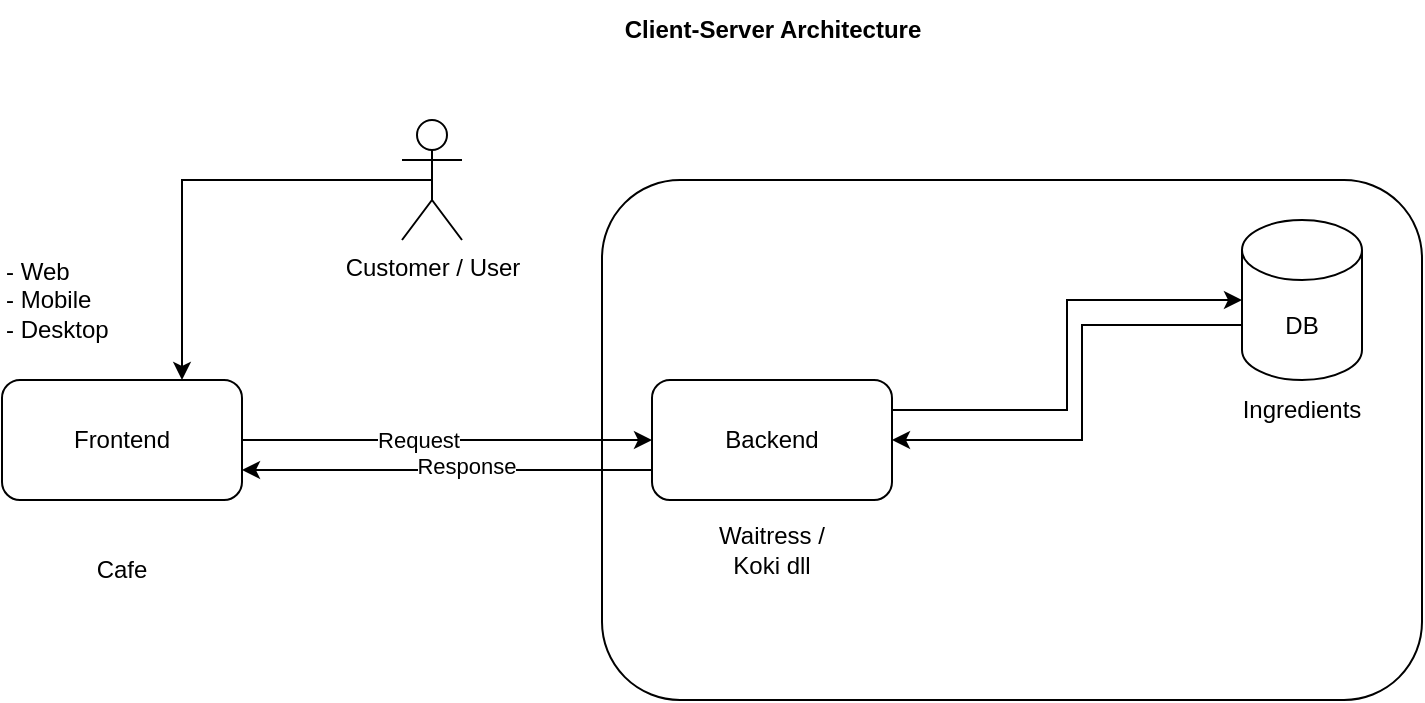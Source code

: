 <mxfile version="21.6.8" type="device" pages="2">
  <diagram name="FE &amp; BE" id="x-XDlGcgzB11st1gMozg">
    <mxGraphModel dx="1147" dy="726" grid="1" gridSize="10" guides="1" tooltips="1" connect="1" arrows="1" fold="1" page="1" pageScale="1" pageWidth="850" pageHeight="1100" math="0" shadow="0">
      <root>
        <mxCell id="0" />
        <mxCell id="1" parent="0" />
        <mxCell id="jIfLZUCAcS9h326prhcA-20" value="" style="rounded=1;whiteSpace=wrap;html=1;" vertex="1" parent="1">
          <mxGeometry x="340" y="140" width="410" height="260" as="geometry" />
        </mxCell>
        <mxCell id="jIfLZUCAcS9h326prhcA-12" style="edgeStyle=orthogonalEdgeStyle;rounded=0;orthogonalLoop=1;jettySize=auto;html=1;exitX=1;exitY=0.25;exitDx=0;exitDy=0;" edge="1" parent="1" source="jIfLZUCAcS9h326prhcA-1" target="jIfLZUCAcS9h326prhcA-8">
          <mxGeometry relative="1" as="geometry" />
        </mxCell>
        <mxCell id="jIfLZUCAcS9h326prhcA-14" style="edgeStyle=orthogonalEdgeStyle;rounded=0;orthogonalLoop=1;jettySize=auto;html=1;exitX=0;exitY=0.75;exitDx=0;exitDy=0;entryX=1;entryY=0.75;entryDx=0;entryDy=0;" edge="1" parent="1" source="jIfLZUCAcS9h326prhcA-1" target="jIfLZUCAcS9h326prhcA-2">
          <mxGeometry relative="1" as="geometry" />
        </mxCell>
        <mxCell id="jIfLZUCAcS9h326prhcA-15" value="Response" style="edgeLabel;html=1;align=center;verticalAlign=middle;resizable=0;points=[];" vertex="1" connectable="0" parent="jIfLZUCAcS9h326prhcA-14">
          <mxGeometry x="-0.087" y="-2" relative="1" as="geometry">
            <mxPoint as="offset" />
          </mxGeometry>
        </mxCell>
        <mxCell id="jIfLZUCAcS9h326prhcA-1" value="Backend" style="rounded=1;whiteSpace=wrap;html=1;" vertex="1" parent="1">
          <mxGeometry x="365" y="240" width="120" height="60" as="geometry" />
        </mxCell>
        <mxCell id="jIfLZUCAcS9h326prhcA-6" style="edgeStyle=orthogonalEdgeStyle;rounded=0;orthogonalLoop=1;jettySize=auto;html=1;exitX=1;exitY=0.5;exitDx=0;exitDy=0;" edge="1" parent="1" source="jIfLZUCAcS9h326prhcA-2" target="jIfLZUCAcS9h326prhcA-1">
          <mxGeometry relative="1" as="geometry" />
        </mxCell>
        <mxCell id="jIfLZUCAcS9h326prhcA-7" value="Request" style="edgeLabel;html=1;align=center;verticalAlign=middle;resizable=0;points=[];" vertex="1" connectable="0" parent="jIfLZUCAcS9h326prhcA-6">
          <mxGeometry x="-0.147" relative="1" as="geometry">
            <mxPoint as="offset" />
          </mxGeometry>
        </mxCell>
        <mxCell id="jIfLZUCAcS9h326prhcA-2" value="Frontend" style="rounded=1;whiteSpace=wrap;html=1;" vertex="1" parent="1">
          <mxGeometry x="40" y="240" width="120" height="60" as="geometry" />
        </mxCell>
        <mxCell id="jIfLZUCAcS9h326prhcA-3" value="- Web&lt;br&gt;- Mobile&lt;br&gt;- Desktop" style="text;html=1;strokeColor=none;fillColor=none;align=left;verticalAlign=middle;whiteSpace=wrap;rounded=0;" vertex="1" parent="1">
          <mxGeometry x="40" y="170" width="120" height="60" as="geometry" />
        </mxCell>
        <mxCell id="jIfLZUCAcS9h326prhcA-4" value="Cafe" style="text;html=1;strokeColor=none;fillColor=none;align=center;verticalAlign=middle;whiteSpace=wrap;rounded=0;" vertex="1" parent="1">
          <mxGeometry x="70" y="320" width="60" height="30" as="geometry" />
        </mxCell>
        <mxCell id="jIfLZUCAcS9h326prhcA-5" value="Waitress / Koki dll" style="text;html=1;strokeColor=none;fillColor=none;align=center;verticalAlign=middle;whiteSpace=wrap;rounded=0;" vertex="1" parent="1">
          <mxGeometry x="395" y="310" width="60" height="30" as="geometry" />
        </mxCell>
        <mxCell id="jIfLZUCAcS9h326prhcA-13" style="edgeStyle=orthogonalEdgeStyle;rounded=0;orthogonalLoop=1;jettySize=auto;html=1;exitX=0;exitY=0;exitDx=0;exitDy=52.5;exitPerimeter=0;entryX=1;entryY=0.5;entryDx=0;entryDy=0;" edge="1" parent="1" source="jIfLZUCAcS9h326prhcA-8" target="jIfLZUCAcS9h326prhcA-1">
          <mxGeometry relative="1" as="geometry">
            <Array as="points">
              <mxPoint x="580" y="212" />
              <mxPoint x="580" y="270" />
            </Array>
          </mxGeometry>
        </mxCell>
        <mxCell id="jIfLZUCAcS9h326prhcA-8" value="DB" style="shape=cylinder3;whiteSpace=wrap;html=1;boundedLbl=1;backgroundOutline=1;size=15;" vertex="1" parent="1">
          <mxGeometry x="660" y="160" width="60" height="80" as="geometry" />
        </mxCell>
        <mxCell id="jIfLZUCAcS9h326prhcA-9" value="Ingredients" style="text;html=1;strokeColor=none;fillColor=none;align=center;verticalAlign=middle;whiteSpace=wrap;rounded=0;" vertex="1" parent="1">
          <mxGeometry x="660" y="240" width="60" height="30" as="geometry" />
        </mxCell>
        <mxCell id="jIfLZUCAcS9h326prhcA-17" value="Client-Server Architecture" style="text;html=1;strokeColor=none;fillColor=none;align=center;verticalAlign=middle;whiteSpace=wrap;rounded=0;fontStyle=1" vertex="1" parent="1">
          <mxGeometry x="333" y="50" width="185" height="30" as="geometry" />
        </mxCell>
        <mxCell id="jIfLZUCAcS9h326prhcA-19" style="edgeStyle=orthogonalEdgeStyle;rounded=0;orthogonalLoop=1;jettySize=auto;html=1;exitX=0.5;exitY=0.5;exitDx=0;exitDy=0;exitPerimeter=0;entryX=0.75;entryY=0;entryDx=0;entryDy=0;" edge="1" parent="1" source="jIfLZUCAcS9h326prhcA-18" target="jIfLZUCAcS9h326prhcA-2">
          <mxGeometry relative="1" as="geometry" />
        </mxCell>
        <mxCell id="jIfLZUCAcS9h326prhcA-18" value="Customer / User" style="shape=umlActor;verticalLabelPosition=bottom;verticalAlign=top;html=1;outlineConnect=0;" vertex="1" parent="1">
          <mxGeometry x="240" y="110" width="30" height="60" as="geometry" />
        </mxCell>
      </root>
    </mxGraphModel>
  </diagram>
  <diagram id="EDZqgSwoAdfC8XH-lRW0" name="CSR vs SSR">
    <mxGraphModel dx="1147" dy="726" grid="1" gridSize="10" guides="1" tooltips="1" connect="1" arrows="1" fold="1" page="1" pageScale="1" pageWidth="850" pageHeight="1100" math="0" shadow="0">
      <root>
        <mxCell id="0" />
        <mxCell id="1" parent="0" />
        <mxCell id="ENrB9fMkQW3twXItyDIg-14" style="edgeStyle=orthogonalEdgeStyle;rounded=0;orthogonalLoop=1;jettySize=auto;html=1;exitX=0;exitY=0.75;exitDx=0;exitDy=0;entryX=0.25;entryY=1;entryDx=0;entryDy=0;" edge="1" parent="1" source="Asoh_RLLP0B2809c0Evj-1" target="ENrB9fMkQW3twXItyDIg-9">
          <mxGeometry relative="1" as="geometry" />
        </mxCell>
        <mxCell id="ENrB9fMkQW3twXItyDIg-15" value="Response (JSON)" style="edgeLabel;html=1;align=center;verticalAlign=middle;resizable=0;points=[];" vertex="1" connectable="0" parent="ENrB9fMkQW3twXItyDIg-14">
          <mxGeometry x="-0.132" y="1" relative="1" as="geometry">
            <mxPoint as="offset" />
          </mxGeometry>
        </mxCell>
        <mxCell id="Asoh_RLLP0B2809c0Evj-1" value="Backend" style="rounded=1;whiteSpace=wrap;html=1;" vertex="1" parent="1">
          <mxGeometry x="630" y="380" width="120" height="60" as="geometry" />
        </mxCell>
        <mxCell id="ENrB9fMkQW3twXItyDIg-10" style="edgeStyle=orthogonalEdgeStyle;rounded=0;orthogonalLoop=1;jettySize=auto;html=1;exitX=0;exitY=0.75;exitDx=0;exitDy=0;entryX=1;entryY=0.75;entryDx=0;entryDy=0;" edge="1" parent="1" source="ENrB9fMkQW3twXItyDIg-1" target="ENrB9fMkQW3twXItyDIg-9">
          <mxGeometry relative="1" as="geometry" />
        </mxCell>
        <mxCell id="ENrB9fMkQW3twXItyDIg-11" value="Response (HTML &amp;amp; JS)" style="edgeLabel;html=1;align=center;verticalAlign=middle;resizable=0;points=[];" vertex="1" connectable="0" parent="ENrB9fMkQW3twXItyDIg-10">
          <mxGeometry x="0.178" y="-3" relative="1" as="geometry">
            <mxPoint x="22" as="offset" />
          </mxGeometry>
        </mxCell>
        <mxCell id="ENrB9fMkQW3twXItyDIg-1" value="Frontend (SPA)" style="rounded=1;whiteSpace=wrap;html=1;" vertex="1" parent="1">
          <mxGeometry x="365" y="200" width="120" height="60" as="geometry" />
        </mxCell>
        <mxCell id="ENrB9fMkQW3twXItyDIg-3" style="edgeStyle=orthogonalEdgeStyle;rounded=0;orthogonalLoop=1;jettySize=auto;html=1;exitX=1;exitY=0.25;exitDx=0;exitDy=0;entryX=0;entryY=0.25;entryDx=0;entryDy=0;" edge="1" parent="1" source="ENrB9fMkQW3twXItyDIg-9" target="ENrB9fMkQW3twXItyDIg-1">
          <mxGeometry relative="1" as="geometry">
            <mxPoint x="105" y="230" as="sourcePoint" />
          </mxGeometry>
        </mxCell>
        <mxCell id="ENrB9fMkQW3twXItyDIg-7" value="Request" style="edgeLabel;html=1;align=center;verticalAlign=middle;resizable=0;points=[];" vertex="1" connectable="0" parent="ENrB9fMkQW3twXItyDIg-3">
          <mxGeometry x="0.108" y="-3" relative="1" as="geometry">
            <mxPoint as="offset" />
          </mxGeometry>
        </mxCell>
        <mxCell id="ENrB9fMkQW3twXItyDIg-12" style="edgeStyle=orthogonalEdgeStyle;rounded=0;orthogonalLoop=1;jettySize=auto;html=1;exitX=0.75;exitY=1;exitDx=0;exitDy=0;entryX=0;entryY=0.25;entryDx=0;entryDy=0;" edge="1" parent="1" source="ENrB9fMkQW3twXItyDIg-9" target="Asoh_RLLP0B2809c0Evj-1">
          <mxGeometry relative="1" as="geometry" />
        </mxCell>
        <mxCell id="ENrB9fMkQW3twXItyDIg-13" value="Request" style="edgeLabel;html=1;align=center;verticalAlign=middle;resizable=0;points=[];" vertex="1" connectable="0" parent="ENrB9fMkQW3twXItyDIg-12">
          <mxGeometry x="0.105" y="3" relative="1" as="geometry">
            <mxPoint as="offset" />
          </mxGeometry>
        </mxCell>
        <mxCell id="ENrB9fMkQW3twXItyDIg-9" value="User / Customer (Browser)" style="rounded=1;whiteSpace=wrap;html=1;" vertex="1" parent="1">
          <mxGeometry x="40" y="200" width="120" height="60" as="geometry" />
        </mxCell>
        <mxCell id="ENrB9fMkQW3twXItyDIg-16" value="Rendering with data" style="text;html=1;strokeColor=none;fillColor=none;align=center;verticalAlign=middle;whiteSpace=wrap;rounded=0;fontStyle=1" vertex="1" parent="1">
          <mxGeometry x="70" y="160" width="60" height="30" as="geometry" />
        </mxCell>
        <mxCell id="ENrB9fMkQW3twXItyDIg-25" style="edgeStyle=orthogonalEdgeStyle;rounded=0;orthogonalLoop=1;jettySize=auto;html=1;exitX=0;exitY=0.75;exitDx=0;exitDy=0;entryX=1;entryY=0.75;entryDx=0;entryDy=0;" edge="1" parent="1" source="ENrB9fMkQW3twXItyDIg-17" target="ENrB9fMkQW3twXItyDIg-18">
          <mxGeometry relative="1" as="geometry" />
        </mxCell>
        <mxCell id="ENrB9fMkQW3twXItyDIg-26" value="Response" style="edgeLabel;html=1;align=center;verticalAlign=middle;resizable=0;points=[];" vertex="1" connectable="0" parent="ENrB9fMkQW3twXItyDIg-25">
          <mxGeometry x="-0.094" y="-1" relative="1" as="geometry">
            <mxPoint as="offset" />
          </mxGeometry>
        </mxCell>
        <mxCell id="ENrB9fMkQW3twXItyDIg-17" value="Backend" style="rounded=1;whiteSpace=wrap;html=1;" vertex="1" parent="1">
          <mxGeometry x="640" y="610" width="120" height="60" as="geometry" />
        </mxCell>
        <mxCell id="ENrB9fMkQW3twXItyDIg-23" style="edgeStyle=orthogonalEdgeStyle;rounded=0;orthogonalLoop=1;jettySize=auto;html=1;exitX=1;exitY=0.25;exitDx=0;exitDy=0;entryX=0;entryY=0.25;entryDx=0;entryDy=0;" edge="1" parent="1" source="ENrB9fMkQW3twXItyDIg-18" target="ENrB9fMkQW3twXItyDIg-17">
          <mxGeometry relative="1" as="geometry" />
        </mxCell>
        <mxCell id="ENrB9fMkQW3twXItyDIg-24" value="Request" style="edgeLabel;html=1;align=center;verticalAlign=middle;resizable=0;points=[];" vertex="1" connectable="0" parent="ENrB9fMkQW3twXItyDIg-23">
          <mxGeometry x="-0.05" y="3" relative="1" as="geometry">
            <mxPoint as="offset" />
          </mxGeometry>
        </mxCell>
        <mxCell id="ENrB9fMkQW3twXItyDIg-28" style="edgeStyle=orthogonalEdgeStyle;rounded=0;orthogonalLoop=1;jettySize=auto;html=1;exitX=0;exitY=0.75;exitDx=0;exitDy=0;entryX=1;entryY=0.75;entryDx=0;entryDy=0;" edge="1" parent="1" source="ENrB9fMkQW3twXItyDIg-18" target="ENrB9fMkQW3twXItyDIg-19">
          <mxGeometry relative="1" as="geometry" />
        </mxCell>
        <mxCell id="ENrB9fMkQW3twXItyDIg-29" value="Response (FULL HTML &amp;amp; JS)" style="edgeLabel;html=1;align=center;verticalAlign=middle;resizable=0;points=[];" vertex="1" connectable="0" parent="ENrB9fMkQW3twXItyDIg-28">
          <mxGeometry x="0.077" y="-1" relative="1" as="geometry">
            <mxPoint as="offset" />
          </mxGeometry>
        </mxCell>
        <mxCell id="ENrB9fMkQW3twXItyDIg-18" value="Frontend (SPA)" style="rounded=1;whiteSpace=wrap;html=1;" vertex="1" parent="1">
          <mxGeometry x="365" y="610" width="120" height="60" as="geometry" />
        </mxCell>
        <mxCell id="ENrB9fMkQW3twXItyDIg-20" style="edgeStyle=orthogonalEdgeStyle;rounded=0;orthogonalLoop=1;jettySize=auto;html=1;exitX=1;exitY=0.25;exitDx=0;exitDy=0;entryX=0;entryY=0.25;entryDx=0;entryDy=0;" edge="1" parent="1" source="ENrB9fMkQW3twXItyDIg-19" target="ENrB9fMkQW3twXItyDIg-18">
          <mxGeometry relative="1" as="geometry" />
        </mxCell>
        <mxCell id="ENrB9fMkQW3twXItyDIg-22" value="Request" style="edgeLabel;html=1;align=center;verticalAlign=middle;resizable=0;points=[];" vertex="1" connectable="0" parent="ENrB9fMkQW3twXItyDIg-20">
          <mxGeometry x="-0.093" y="1" relative="1" as="geometry">
            <mxPoint as="offset" />
          </mxGeometry>
        </mxCell>
        <mxCell id="ENrB9fMkQW3twXItyDIg-19" value="User / Customer (Browser)" style="rounded=1;whiteSpace=wrap;html=1;" vertex="1" parent="1">
          <mxGeometry x="40" y="610" width="120" height="60" as="geometry" />
        </mxCell>
        <mxCell id="ENrB9fMkQW3twXItyDIg-27" value="Rendering" style="text;html=1;strokeColor=none;fillColor=none;align=center;verticalAlign=middle;whiteSpace=wrap;rounded=0;fontStyle=1" vertex="1" parent="1">
          <mxGeometry x="395" y="670" width="60" height="30" as="geometry" />
        </mxCell>
        <mxCell id="ENrB9fMkQW3twXItyDIg-30" value="Server Side Rendering" style="text;html=1;strokeColor=none;fillColor=none;align=center;verticalAlign=middle;whiteSpace=wrap;rounded=0;fontStyle=1" vertex="1" parent="1">
          <mxGeometry x="323" y="520" width="205" height="30" as="geometry" />
        </mxCell>
        <mxCell id="ENrB9fMkQW3twXItyDIg-31" value="Client Side Rendering" style="text;html=1;strokeColor=none;fillColor=none;align=center;verticalAlign=middle;whiteSpace=wrap;rounded=0;fontStyle=1" vertex="1" parent="1">
          <mxGeometry x="323" y="80" width="205" height="30" as="geometry" />
        </mxCell>
        <mxCell id="ENrB9fMkQW3twXItyDIg-32" value="Fullstack Rendering" style="text;html=1;strokeColor=none;fillColor=none;align=center;verticalAlign=middle;whiteSpace=wrap;rounded=0;fontStyle=1" vertex="1" parent="1">
          <mxGeometry x="323" y="830" width="205" height="30" as="geometry" />
        </mxCell>
        <mxCell id="ENrB9fMkQW3twXItyDIg-37" style="edgeStyle=orthogonalEdgeStyle;rounded=0;orthogonalLoop=1;jettySize=auto;html=1;exitX=0;exitY=0.75;exitDx=0;exitDy=0;entryX=1;entryY=0.75;entryDx=0;entryDy=0;" edge="1" parent="1" source="ENrB9fMkQW3twXItyDIg-33" target="ENrB9fMkQW3twXItyDIg-34">
          <mxGeometry relative="1" as="geometry" />
        </mxCell>
        <mxCell id="ENrB9fMkQW3twXItyDIg-38" value="Response" style="edgeLabel;html=1;align=center;verticalAlign=middle;resizable=0;points=[];" vertex="1" connectable="0" parent="ENrB9fMkQW3twXItyDIg-37">
          <mxGeometry x="-0.12" relative="1" as="geometry">
            <mxPoint as="offset" />
          </mxGeometry>
        </mxCell>
        <mxCell id="ENrB9fMkQW3twXItyDIg-33" value="Fullstack" style="rounded=1;whiteSpace=wrap;html=1;" vertex="1" parent="1">
          <mxGeometry x="520" y="910" width="120" height="60" as="geometry" />
        </mxCell>
        <mxCell id="ENrB9fMkQW3twXItyDIg-35" style="edgeStyle=orthogonalEdgeStyle;rounded=0;orthogonalLoop=1;jettySize=auto;html=1;exitX=1;exitY=0.25;exitDx=0;exitDy=0;entryX=0;entryY=0.25;entryDx=0;entryDy=0;" edge="1" parent="1" source="ENrB9fMkQW3twXItyDIg-34" target="ENrB9fMkQW3twXItyDIg-33">
          <mxGeometry relative="1" as="geometry" />
        </mxCell>
        <mxCell id="ENrB9fMkQW3twXItyDIg-36" value="Request" style="edgeLabel;html=1;align=center;verticalAlign=middle;resizable=0;points=[];" vertex="1" connectable="0" parent="ENrB9fMkQW3twXItyDIg-35">
          <mxGeometry x="0.018" y="-2" relative="1" as="geometry">
            <mxPoint as="offset" />
          </mxGeometry>
        </mxCell>
        <mxCell id="ENrB9fMkQW3twXItyDIg-34" value="User / Customer (Browser)" style="rounded=1;whiteSpace=wrap;html=1;" vertex="1" parent="1">
          <mxGeometry x="195" y="910" width="120" height="60" as="geometry" />
        </mxCell>
        <mxCell id="ENrB9fMkQW3twXItyDIg-39" value="Rendering" style="text;html=1;strokeColor=none;fillColor=none;align=center;verticalAlign=middle;whiteSpace=wrap;rounded=0;fontStyle=1" vertex="1" parent="1">
          <mxGeometry x="550" y="880" width="60" height="30" as="geometry" />
        </mxCell>
        <mxCell id="ENrB9fMkQW3twXItyDIg-41" value="CPU &amp;amp; Memory high -&amp;gt; more servers, more cost, not scalable" style="text;html=1;strokeColor=none;fillColor=none;align=center;verticalAlign=middle;whiteSpace=wrap;rounded=0;" vertex="1" parent="1">
          <mxGeometry x="650" y="920" width="150" height="30" as="geometry" />
        </mxCell>
        <mxCell id="ENrB9fMkQW3twXItyDIg-43" value="CPU &amp;amp; Memory (browser)" style="text;html=1;strokeColor=none;fillColor=none;align=center;verticalAlign=middle;whiteSpace=wrap;rounded=0;" vertex="1" parent="1">
          <mxGeometry x="25" y="110" width="150" height="30" as="geometry" />
        </mxCell>
        <mxCell id="ENrB9fMkQW3twXItyDIg-45" value="CPU &amp;amp; Memory" style="text;html=1;strokeColor=none;fillColor=none;align=center;verticalAlign=middle;whiteSpace=wrap;rounded=0;" vertex="1" parent="1">
          <mxGeometry x="350" y="580" width="150" height="30" as="geometry" />
        </mxCell>
      </root>
    </mxGraphModel>
  </diagram>
</mxfile>
